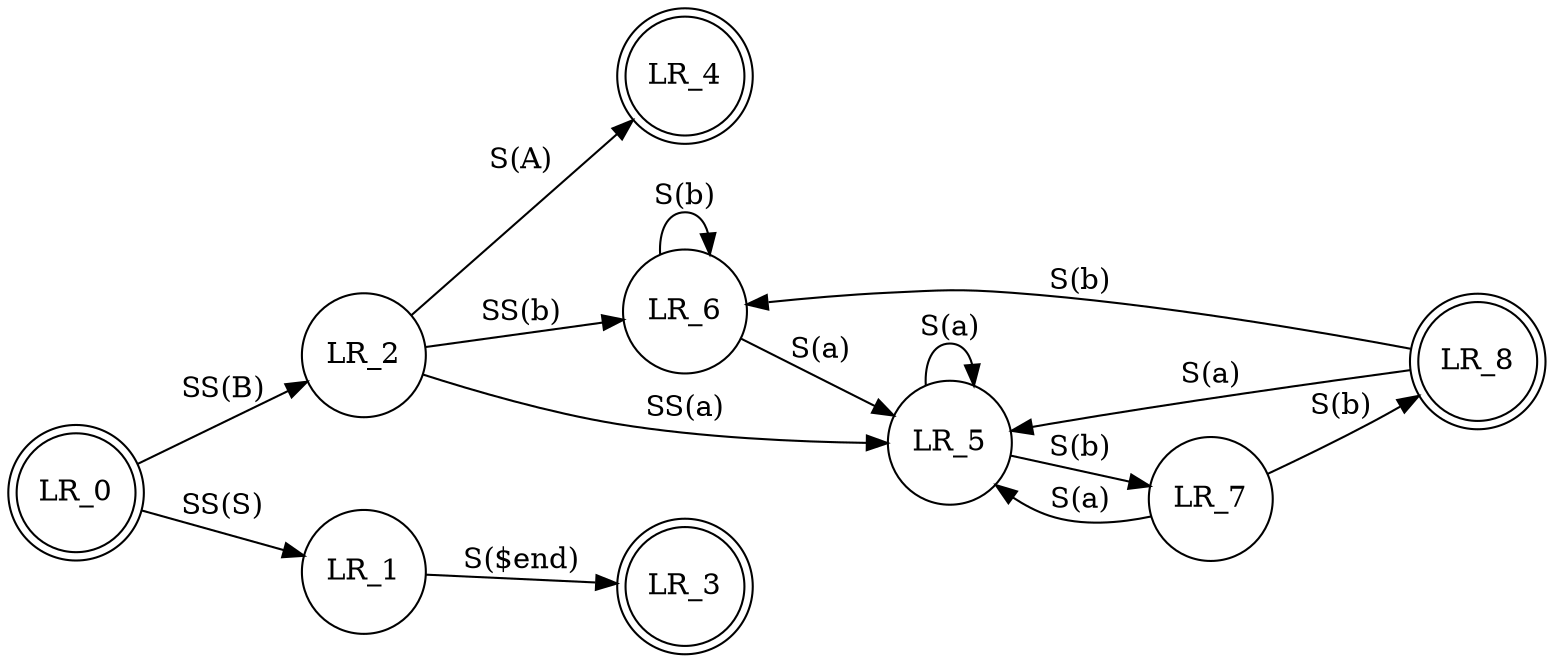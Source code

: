 # Generated Tor  2 Okt 2008 11:03:38 GMT by dot - Graphviz version 2.20.2 (Tue Jul  1 11:56:55 UTC 2008)
#
# 
# real	0m0.175s
# user	0m0.126s
# sys	0m0.035s

digraph finite_state_machine {
	node [label="\N", shape=doublecircle];
	graph [rankdir=LR,
		bb="0,0,260,316",
		_draw_="c 5 -white C 5 -white P 4 0 0 0 316 260 316 260 0 ",
		xdotversion="1.2"];
	LR_0 [pos="80,222", width="0.78", height="0.78", _draw_="c 5 -black e 80 222 24 24 c 5 -black e 80 222 28 28 ", _ldraw_="F 14.000000 11 -Times-Roman c 5 -black T 80 214 0 24 4 -LR_0 "];
	LR_3 [pos="211,267", width="0.78", height="0.78", _draw_="c 5 -black e 211 267 24 24 c 5 -black e 211 267 28 28 ", _ldraw_="F 14.000000 11 -Times-Roman c 5 -black T 211 259 0 24 4 -LR_3 "];
	LR_4 [pos="231,167", width="0.78", height="0.78", _draw_="c 5 -black e 231 167 24 24 c 5 -black e 231 167 28 28 ", _ldraw_="F 14.000000 11 -Times-Roman c 5 -black T 231 159 0 24 4 -LR_4 "];
	LR_8 [pos="29,90", width="0.78", height="0.78", _draw_="c 5 -black e 29 90 24 24 c 5 -black e 29 90 28 28 ", _ldraw_="F 14.000000 11 -Times-Roman c 5 -black T 29 82 0 24 4 -LR_8 "];
	LR_2 [shape=circle, pos="158,141", width="0.67", height="0.67", _draw_="c 5 -black e 158 141 24 24 ", _ldraw_="F 14.000000 11 -Times-Roman c 5 -black T 158 133 0 24 4 -LR_2 "];
	LR_1 [shape=circle, pos="134,291", width="0.67", height="0.67", _draw_="c 5 -black e 134 291 24 24 ", _ldraw_="F 14.000000 11 -Times-Roman c 5 -black T 134 283 0 24 4 -LR_1 "];
	LR_6 [shape=circle, pos="87,157", width="0.67", height="0.67", _draw_="c 5 -black e 87 157 24 24 ", _ldraw_="F 14.000000 11 -Times-Roman c 5 -black T 87 149 0 24 4 -LR_6 "];
	LR_5 [shape=circle, pos="146,82", width="0.67", height="0.67", _draw_="c 5 -black e 146 82 24 24 ", _ldraw_="F 14.000000 11 -Times-Roman c 5 -black T 146 74 0 24 4 -LR_5 "];
	LR_7 [shape=circle, pos="89,25", width="0.67", height="0.67", _draw_="c 5 -black e 89 25 24 24 ", _ldraw_="F 14.000000 11 -Times-Roman c 5 -black T 89 17 0 24 4 -LR_7 "];
	LR_0 -> LR_2 [label="SS(B)", pos="e,141,159 100,202 111,191 123,178 134,166", lp="107,174", _draw_="c 5 -black B 4 100 202 111 191 123 178 134 166 ", _hdraw_="S 5 -solid S 15 -setlinewidth(1) c 5 -black C 5 -black P 3 136 169 141 159 131 164 ", _ldraw_="F 14.000000 11 -Times-Roman c 5 -black T 107 166 0 26 5 -SS(B) "];
	LR_0 -> LR_1 [label="SS(S)", pos="e,119,272 97,244 102,250 107,257 113,264", lp="116,245", _draw_="c 5 -black B 4 97 244 102 250 107 257 113 264 ", _hdraw_="S 5 -solid S 15 -setlinewidth(1) c 5 -black C 5 -black P 3 110 266 119 272 116 262 ", _ldraw_="F 14.000000 11 -Times-Roman c 5 -black T 116 237 0 25 5 -SS(S) "];
	LR_1 -> LR_3 [label="S($end)", pos="e,184,276 157,284 163,282 169,280 174,278", lp="170,292", _draw_="c 5 -black B 4 157 284 163 282 169 280 174 278 ", _hdraw_="S 5 -solid S 15 -setlinewidth(1) c 5 -black C 5 -black P 3 175 281 184 276 174 275 ", _ldraw_="F 14.000000 11 -Times-Roman c 5 -black T 170 284 0 33 7 -S($end) "];
	LR_2 -> LR_6 [label="SS(b)", pos="e,111,152 134,146 130,147 125,148 121,149", lp="130,157", _draw_="c 5 -black B 4 134 146 130 147 125 148 121 149 ", _hdraw_="S 5 -solid S 15 -setlinewidth(1) c 5 -black C 5 -black P 3 120 146 111 152 122 152 ", _ldraw_="F 14.000000 11 -Times-Roman c 5 -black T 130 149 0 24 5 -SS(b) "];
	LR_2 -> LR_5 [label="SS(a)", pos="e,151,106 153,117 153,117 153,116 153,116", lp="141,117", _draw_="c 5 -black B 4 153 117 153 117 153 116 153 116 ", _hdraw_="S 5 -solid S 15 -setlinewidth(1) c 5 -black C 5 -black P 3 156 115 151 106 150 116 ", _ldraw_="F 14.000000 11 -Times-Roman c 5 -black T 141 109 0 23 5 -SS(a) "];
	LR_2 -> LR_4 [label="S(A)", pos="e,205,158 181,149 185,151 190,153 195,154", lp="185,161", _draw_="c 5 -black B 4 181 149 185 151 190 153 195 154 ", _hdraw_="S 5 -solid S 15 -setlinewidth(1) c 5 -black C 5 -black P 3 194 158 205 158 197 151 ", _ldraw_="F 14.000000 11 -Times-Roman c 5 -black T 185 153 0 20 4 -S(A) "];
	LR_5 -> LR_7 [label="S(b)", pos="e,110,37 134,61 129,56 123,50 118,44", lp="118,61", _draw_="c 5 -black B 4 134 61 129 56 123 50 118 44 ", _hdraw_="S 5 -solid S 15 -setlinewidth(1) c 5 -black C 5 -black P 3 120 41 110 37 115 46 ", _ldraw_="F 14.000000 11 -Times-Roman c 5 -black T 118 53 0 18 4 -S(b) "];
	LR_5 -> LR_5 [label="S(a)", pos="e,169,75 169,89 179,89 188,87 188,82 188,79 184,77 179,76", lp="196,82", _draw_="c 5 -black B 7 169 89 179 89 188 87 188 82 188 79 184 77 179 76 ", _hdraw_="S 5 -solid S 15 -setlinewidth(1) c 5 -black C 5 -black P 3 179 73 169 75 179 79 ", _ldraw_="F 14.000000 11 -Times-Roman c 5 -black T 196 74 0 17 4 -S(a) "];
	LR_6 -> LR_6 [label="S(b)", pos="e,110,150 110,164 120,164 129,162 129,157 129,154 125,152 120,151", lp="138,157", _draw_="c 5 -black B 7 110 164 120 164 129 162 129 157 129 154 125 152 120 151 ", _hdraw_="S 5 -solid S 15 -setlinewidth(1) c 5 -black C 5 -black P 3 120 148 110 150 120 154 ", _ldraw_="F 14.000000 11 -Times-Roman c 5 -black T 138 149 0 18 4 -S(b) "];
	LR_6 -> LR_5 [label="S(a)", pos="e,131,101 102,138 109,129 117,119 125,109", lp="123,131", _draw_="c 5 -black B 4 102 138 109 129 117 119 125 109 ", _hdraw_="S 5 -solid S 15 -setlinewidth(1) c 5 -black C 5 -black P 3 128 111 131 101 122 107 ", _ldraw_="F 14.000000 11 -Times-Roman c 5 -black T 123 123 0 17 4 -S(a) "];
	LR_7 -> LR_8 [label="S(b)", pos="e,49,69 73,43 67,49 61,55 56,61", lp="73,60", _draw_="c 5 -black B 4 73 43 67 49 61 55 56 61 ", _hdraw_="S 5 -solid S 15 -setlinewidth(1) c 5 -black C 5 -black P 3 53 59 49 69 58 64 ", _ldraw_="F 14.000000 11 -Times-Roman c 5 -black T 73 52 0 18 4 -S(b) "];
	LR_7 -> LR_5 [label="S(a)", pos="e,126,69 102,46 107,52 113,57 118,62", lp="118,46", _draw_="c 5 -black B 4 102 46 107 52 113 57 118 62 ", _hdraw_="S 5 -solid S 15 -setlinewidth(1) c 5 -black C 5 -black P 3 116 65 126 69 121 60 ", _ldraw_="F 14.000000 11 -Times-Roman c 5 -black T 118 38 0 17 4 -S(a) "];
	LR_8 -> LR_6 [label="S(b)", pos="e,71,139 47,111 53,117 59,124 65,131", lp="65,113", _draw_="c 5 -black B 4 47 111 53 117 59 124 65 131 ", _hdraw_="S 5 -solid S 15 -setlinewidth(1) c 5 -black C 5 -black P 3 62 133 71 139 68 129 ", _ldraw_="F 14.000000 11 -Times-Roman c 5 -black T 65 105 0 18 4 -S(b) "];
	LR_8 -> LR_5 [label="S(a)", pos="e,122,84 57,88 74,87 94,86 112,85", lp="85,94", _draw_="c 5 -black B 4 57 88 74 87 94 86 112 85 ", _hdraw_="S 5 -solid S 15 -setlinewidth(1) c 5 -black C 5 -black P 3 112 88 122 84 112 82 ", _ldraw_="F 14.000000 11 -Times-Roman c 5 -black T 85 86 0 17 4 -S(a) "];
}
